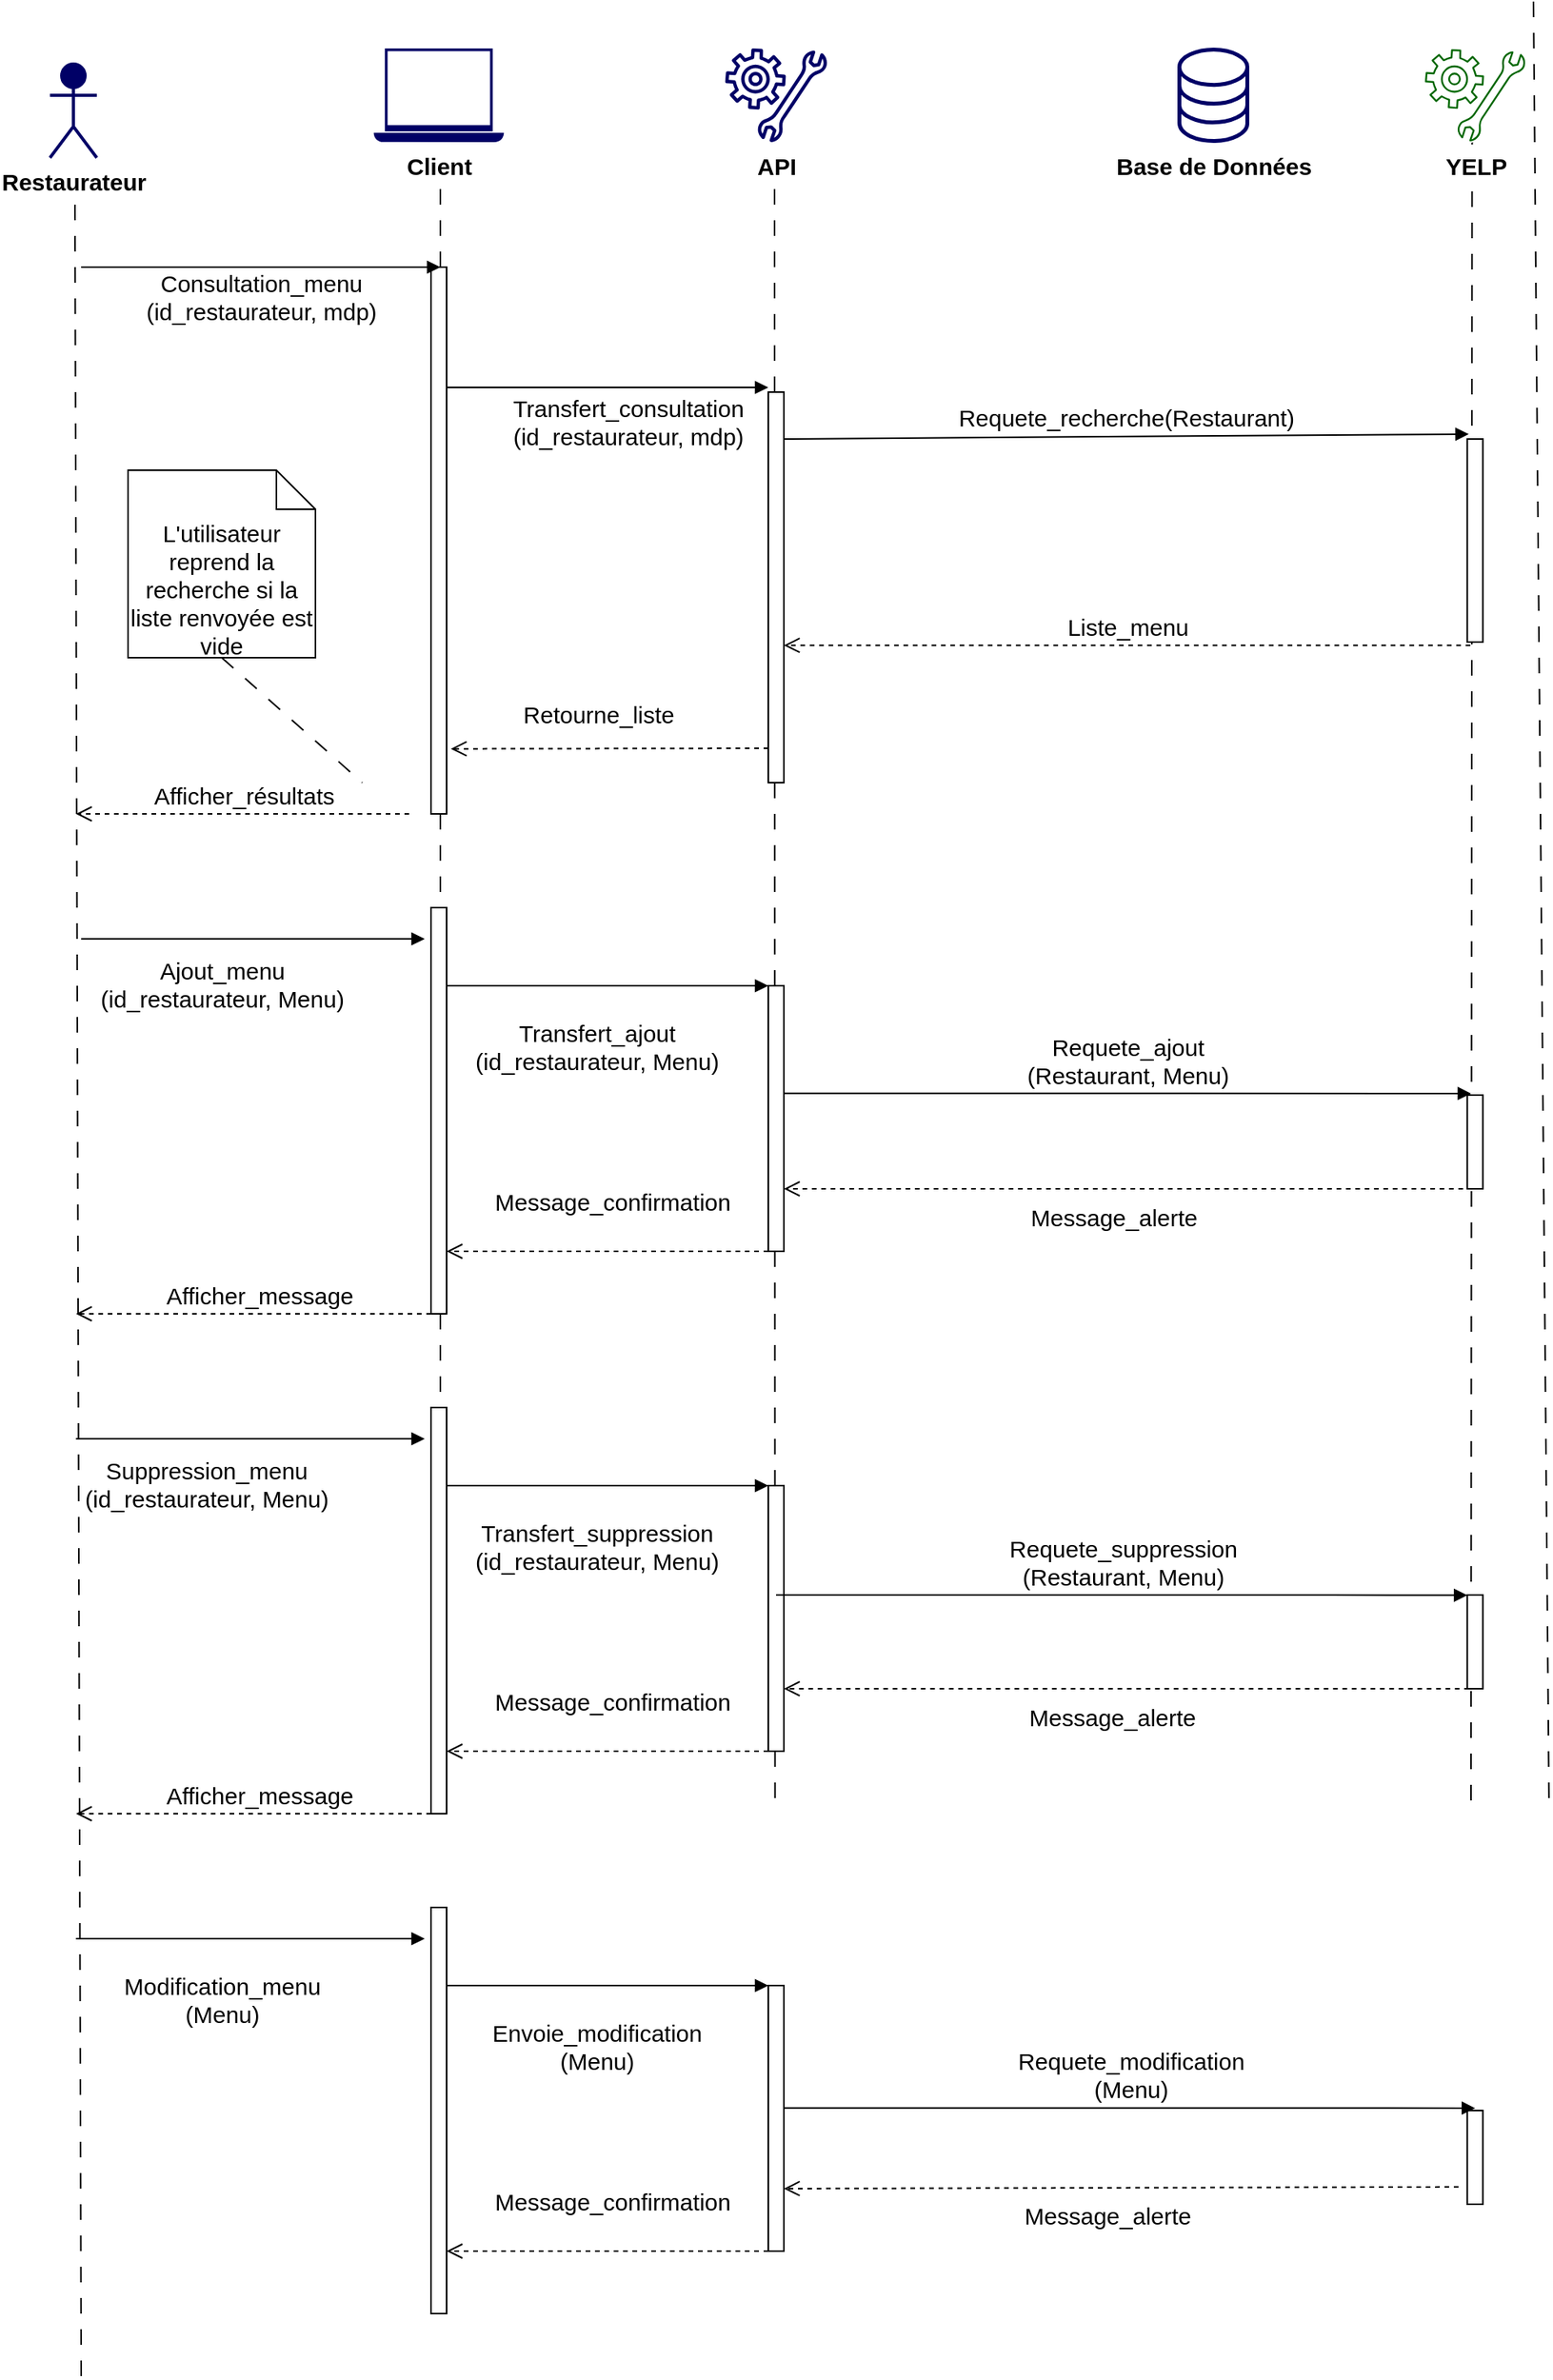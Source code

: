 <mxfile>
    <diagram id="xuXYhLIkIfQOpS6Bkv3G" name="Page-1">
        <mxGraphModel dx="1508" dy="690" grid="1" gridSize="10" guides="1" tooltips="1" connect="1" arrows="1" fold="1" page="1" pageScale="1" pageWidth="827" pageHeight="1169" math="0" shadow="0">
            <root>
                <mxCell id="0"/>
                <mxCell id="1" parent="0"/>
                <mxCell id="22" value="" style="endArrow=none;startArrow=none;endFill=0;startFill=0;endSize=8;html=1;verticalAlign=bottom;dashed=1;labelBackgroundColor=none;dashPattern=10 10;fontSize=15;" parent="1" edge="1">
                    <mxGeometry width="160" relative="1" as="geometry">
                        <mxPoint x="66" y="130" as="sourcePoint"/>
                        <mxPoint x="70" y="1520" as="targetPoint"/>
                    </mxGeometry>
                </mxCell>
                <mxCell id="23" value="" style="endArrow=none;startArrow=none;endFill=0;startFill=0;endSize=8;html=1;verticalAlign=bottom;dashed=1;labelBackgroundColor=none;dashPattern=10 10;fontSize=15;" parent="1" edge="1">
                    <mxGeometry width="160" relative="1" as="geometry">
                        <mxPoint x="300" y="120" as="sourcePoint"/>
                        <mxPoint x="300" y="1140" as="targetPoint"/>
                    </mxGeometry>
                </mxCell>
                <mxCell id="24" value="&lt;span style=&quot;background-color: rgb(255 , 255 , 255)&quot;&gt;Restaurateur&lt;br&gt;&lt;br&gt;&lt;/span&gt;" style="shape=umlActor;verticalLabelPosition=bottom;verticalAlign=top;html=1;fontColor=#000000;strokeColor=#000066;fillColor=#000066;strokeWidth=2;fontSize=15;fontStyle=1" parent="1" vertex="1">
                    <mxGeometry x="50" y="40" width="30" height="60" as="geometry"/>
                </mxCell>
                <mxCell id="32" value="" style="endArrow=none;startArrow=none;endFill=0;startFill=0;endSize=8;html=1;verticalAlign=bottom;dashed=1;labelBackgroundColor=none;dashPattern=10 10;fontSize=15;" parent="1" edge="1">
                    <mxGeometry width="160" relative="1" as="geometry">
                        <mxPoint x="514" y="120" as="sourcePoint"/>
                        <mxPoint x="514.31" y="1150.98" as="targetPoint"/>
                    </mxGeometry>
                </mxCell>
                <mxCell id="33" value="" style="endArrow=none;startArrow=none;endFill=0;startFill=0;endSize=8;html=1;verticalAlign=bottom;dashed=1;labelBackgroundColor=none;dashPattern=10 10;fontSize=15;" parent="1" edge="1">
                    <mxGeometry width="160" relative="1" as="geometry">
                        <mxPoint x="1000" as="sourcePoint"/>
                        <mxPoint x="1010" y="1160" as="targetPoint"/>
                    </mxGeometry>
                </mxCell>
                <mxCell id="34" value="Base de Données" style="pointerEvents=1;shadow=0;dashed=0;html=1;aspect=fixed;labelPosition=center;verticalLabelPosition=bottom;verticalAlign=top;align=center;outlineConnect=0;shape=mxgraph.vvd.storage;fillColor=#000066;strokeColor=#000066;fontSize=15;labelBackgroundColor=#ffffff;fontStyle=1" parent="1" vertex="1">
                    <mxGeometry x="772.5" y="30" width="45" height="60" as="geometry"/>
                </mxCell>
                <mxCell id="35" value="API" style="pointerEvents=1;shadow=0;dashed=0;html=1;strokeColor=none;aspect=fixed;labelPosition=center;verticalLabelPosition=bottom;verticalAlign=top;align=center;outlineConnect=0;shape=mxgraph.vvd.guest_agent_customization;fillColor=#000066;fontSize=15;labelBackgroundColor=#ffffff;fontStyle=1" parent="1" vertex="1">
                    <mxGeometry x="482.39" y="30" width="65.22" height="60" as="geometry"/>
                </mxCell>
                <mxCell id="36" value="" style="endArrow=none;startArrow=none;endFill=0;startFill=0;endSize=8;html=1;verticalAlign=bottom;dashed=1;labelBackgroundColor=none;dashPattern=10 10;fontSize=15;exitX=0.471;exitY=0.858;exitDx=0;exitDy=0;exitPerimeter=0;" parent="1" edge="1">
                    <mxGeometry width="160" relative="1" as="geometry">
                        <mxPoint x="960.719" y="81.48" as="sourcePoint"/>
                        <mxPoint x="960" y="1160" as="targetPoint"/>
                    </mxGeometry>
                </mxCell>
                <mxCell id="37" value="YELP" style="pointerEvents=1;shadow=0;dashed=0;html=1;aspect=fixed;labelPosition=center;verticalLabelPosition=bottom;verticalAlign=top;align=center;outlineConnect=0;shape=mxgraph.vvd.guest_agent_customization;fontSize=15;fillColor=#006600;strokeColor=#FFFFFF;labelBackgroundColor=#ffffff;fontStyle=1" parent="1" vertex="1">
                    <mxGeometry x="930" y="30" width="65.22" height="60" as="geometry"/>
                </mxCell>
                <mxCell id="45" value="" style="html=1;points=[];perimeter=orthogonalPerimeter;labelBackgroundColor=#ffffff;fontSize=15;strokeColor=#000000;strokeWidth=1;fillColor=#FFFFFF;" parent="1" vertex="1">
                    <mxGeometry x="294" y="170" width="10" height="350" as="geometry"/>
                </mxCell>
                <mxCell id="49" value="" style="html=1;points=[];perimeter=orthogonalPerimeter;labelBackgroundColor=#ffffff;fontSize=15;strokeColor=#000000;strokeWidth=1;fillColor=#FFFFFF;" parent="1" vertex="1">
                    <mxGeometry x="510" y="250" width="10" height="250" as="geometry"/>
                </mxCell>
                <mxCell id="54" value="Consultation_menu&lt;br&gt;(id_restaurateur, mdp)" style="html=1;verticalAlign=bottom;endArrow=block;fontSize=15;" parent="1" edge="1">
                    <mxGeometry y="-40" width="80" relative="1" as="geometry">
                        <mxPoint x="70" y="170" as="sourcePoint"/>
                        <mxPoint x="300" y="170" as="targetPoint"/>
                        <mxPoint as="offset"/>
                    </mxGeometry>
                </mxCell>
                <mxCell id="55" value="Transfert_consultation&lt;br style=&quot;font-size: 15px&quot;&gt;(id_restaurateur, mdp)" style="html=1;verticalAlign=bottom;endArrow=block;fontSize=15;exitX=0.986;exitY=0.22;exitDx=0;exitDy=0;exitPerimeter=0;" parent="1" source="45" edge="1">
                    <mxGeometry x="0.127" y="-43" width="80" relative="1" as="geometry">
                        <mxPoint x="380" y="180" as="sourcePoint"/>
                        <mxPoint x="510" y="247" as="targetPoint"/>
                        <mxPoint as="offset"/>
                        <Array as="points"/>
                    </mxGeometry>
                </mxCell>
                <mxCell id="56" value="Requete_recherche(Restaurant)" style="html=1;verticalAlign=bottom;endArrow=block;fontSize=15;entryX=0.092;entryY=-0.024;entryDx=0;entryDy=0;entryPerimeter=0;" parent="1" edge="1" target="57">
                    <mxGeometry width="80" relative="1" as="geometry">
                        <mxPoint x="520" y="280.0" as="sourcePoint"/>
                        <mxPoint x="960" y="270" as="targetPoint"/>
                    </mxGeometry>
                </mxCell>
                <mxCell id="57" value="" style="html=1;points=[];perimeter=orthogonalPerimeter;labelBackgroundColor=#ffffff;fontSize=15;strokeColor=#000000;strokeWidth=1;fillColor=#FFFFFF;" parent="1" vertex="1">
                    <mxGeometry x="957.61" y="280" width="10" height="130" as="geometry"/>
                </mxCell>
                <mxCell id="58" value="Liste_menu" style="html=1;verticalAlign=bottom;endArrow=open;dashed=1;endSize=8;fontSize=15;exitX=0.196;exitY=1.016;exitDx=0;exitDy=0;exitPerimeter=0;" parent="1" source="57" target="49" edge="1">
                    <mxGeometry relative="1" as="geometry">
                        <mxPoint x="1250" y="220" as="sourcePoint"/>
                        <mxPoint x="1170" y="220" as="targetPoint"/>
                    </mxGeometry>
                </mxCell>
                <mxCell id="59" value="Retourne_liste" style="html=1;verticalAlign=bottom;endArrow=open;dashed=1;endSize=8;fontSize=15;entryX=1.271;entryY=0.881;entryDx=0;entryDy=0;entryPerimeter=0;" parent="1" target="45" edge="1">
                    <mxGeometry x="0.071" y="-10" relative="1" as="geometry">
                        <mxPoint x="510" y="478" as="sourcePoint"/>
                        <mxPoint x="310" y="480" as="targetPoint"/>
                        <Array as="points"/>
                        <mxPoint as="offset"/>
                    </mxGeometry>
                </mxCell>
                <mxCell id="67" value="Afficher_résultats" style="html=1;verticalAlign=bottom;endArrow=open;dashed=1;endSize=8;fontSize=15;" parent="1" edge="1">
                    <mxGeometry relative="1" as="geometry">
                        <mxPoint x="280" y="520" as="sourcePoint"/>
                        <mxPoint x="66.66" y="520" as="targetPoint"/>
                    </mxGeometry>
                </mxCell>
                <mxCell id="69" value="" style="html=1;points=[];perimeter=orthogonalPerimeter;labelBackgroundColor=#ffffff;fontSize=15;strokeColor=#000000;strokeWidth=1;fillColor=#FFFFFF;" parent="1" vertex="1">
                    <mxGeometry x="294" y="900" width="10" height="260" as="geometry"/>
                </mxCell>
                <mxCell id="70" value="Transfert_suppression&lt;br style=&quot;font-size: 15px&quot;&gt;(id_restaurateur, Menu)" style="html=1;verticalAlign=bottom;endArrow=block;fontSize=15;" parent="1" edge="1">
                    <mxGeometry x="-0.068" y="-60" width="80" relative="1" as="geometry">
                        <mxPoint x="304.01" y="950" as="sourcePoint"/>
                        <mxPoint x="510" y="950" as="targetPoint"/>
                        <mxPoint as="offset"/>
                    </mxGeometry>
                </mxCell>
                <mxCell id="71" value="" style="html=1;points=[];perimeter=orthogonalPerimeter;labelBackgroundColor=#ffffff;fontSize=15;strokeColor=#000000;strokeWidth=1;fillColor=#FFFFFF;" parent="1" vertex="1">
                    <mxGeometry x="510" y="950" width="10" height="170" as="geometry"/>
                </mxCell>
                <mxCell id="73" value="Suppression_menu&lt;br style=&quot;font-size: 15px&quot;&gt;(id_restaurateur, Menu)" style="html=1;verticalAlign=bottom;endArrow=block;fontSize=15;" parent="1" edge="1">
                    <mxGeometry x="-0.254" y="-50" width="80" relative="1" as="geometry">
                        <mxPoint x="66.66" y="920" as="sourcePoint"/>
                        <mxPoint x="290" y="920" as="targetPoint"/>
                        <mxPoint as="offset"/>
                    </mxGeometry>
                </mxCell>
                <mxCell id="74" value="" style="html=1;points=[];perimeter=orthogonalPerimeter;labelBackgroundColor=#ffffff;fontSize=15;strokeColor=#000000;strokeWidth=1;fillColor=#FFFFFF;" parent="1" vertex="1">
                    <mxGeometry x="957.61" y="1020" width="10" height="60" as="geometry"/>
                </mxCell>
                <mxCell id="75" value="Message_alerte" style="html=1;verticalAlign=bottom;endArrow=open;dashed=1;endSize=8;fontSize=15;exitX=0.106;exitY=1;exitDx=0;exitDy=0;exitPerimeter=0;" parent="1" edge="1" source="74">
                    <mxGeometry x="0.044" y="30" relative="1" as="geometry">
                        <mxPoint x="790" y="1080" as="sourcePoint"/>
                        <mxPoint x="520" y="1080" as="targetPoint"/>
                        <Array as="points"/>
                        <mxPoint as="offset"/>
                    </mxGeometry>
                </mxCell>
                <mxCell id="76" value="Message_confirmation" style="html=1;verticalAlign=bottom;endArrow=open;dashed=1;endSize=8;fontSize=15;" parent="1" edge="1">
                    <mxGeometry x="-0.029" y="-20" relative="1" as="geometry">
                        <mxPoint x="510" y="1120" as="sourcePoint"/>
                        <mxPoint x="304.01" y="1120" as="targetPoint"/>
                        <Array as="points"/>
                        <mxPoint as="offset"/>
                    </mxGeometry>
                </mxCell>
                <mxCell id="77" value="Afficher_message" style="html=1;verticalAlign=bottom;endArrow=open;dashed=1;endSize=8;fontSize=15;" parent="1" edge="1">
                    <mxGeometry relative="1" as="geometry">
                        <mxPoint x="300" y="1160" as="sourcePoint"/>
                        <mxPoint x="66.66" y="1160" as="targetPoint"/>
                    </mxGeometry>
                </mxCell>
                <mxCell id="78" value="L'utilisateur reprend la recherche si la liste renvoyée est vide" style="shape=note2;boundedLbl=1;whiteSpace=wrap;html=1;size=25;verticalAlign=top;align=center;fontSize=15;" parent="1" vertex="1">
                    <mxGeometry x="100" y="300" width="120" height="120" as="geometry"/>
                </mxCell>
                <mxCell id="79" value="" style="endArrow=none;startArrow=none;endFill=0;startFill=0;endSize=8;html=1;verticalAlign=bottom;dashed=1;labelBackgroundColor=none;dashPattern=10 10;fontSize=15;exitX=0.5;exitY=1;exitDx=0;exitDy=0;exitPerimeter=0;" parent="1" source="78" edge="1">
                    <mxGeometry width="160" relative="1" as="geometry">
                        <mxPoint x="280" y="460" as="sourcePoint"/>
                        <mxPoint x="250" y="500" as="targetPoint"/>
                    </mxGeometry>
                </mxCell>
                <mxCell id="85" value="Client" style="pointerEvents=1;shadow=0;dashed=0;html=1;strokeColor=none;aspect=fixed;labelPosition=center;verticalLabelPosition=bottom;verticalAlign=top;align=center;outlineConnect=0;shape=mxgraph.vvd.laptop;fillColor=#000066;fontSize=15;fontStyle=1" parent="1" vertex="1">
                    <mxGeometry x="257.34" y="30" width="83.33" height="60" as="geometry"/>
                </mxCell>
                <mxCell id="87" value="" style="html=1;points=[];perimeter=orthogonalPerimeter;labelBackgroundColor=#ffffff;fontSize=15;strokeColor=#000000;strokeWidth=1;fillColor=#FFFFFF;" vertex="1" parent="1">
                    <mxGeometry x="294" y="580" width="10" height="260" as="geometry"/>
                </mxCell>
                <mxCell id="88" value="Transfert_ajout&lt;br style=&quot;font-size: 15px&quot;&gt;(id_restaurateur, Menu)" style="html=1;verticalAlign=bottom;endArrow=block;fontSize=15;" edge="1" parent="1">
                    <mxGeometry x="-0.068" y="-60" width="80" relative="1" as="geometry">
                        <mxPoint x="304.01" y="630" as="sourcePoint"/>
                        <mxPoint x="510" y="630" as="targetPoint"/>
                        <mxPoint as="offset"/>
                    </mxGeometry>
                </mxCell>
                <mxCell id="89" value="" style="html=1;points=[];perimeter=orthogonalPerimeter;labelBackgroundColor=#ffffff;fontSize=15;strokeColor=#000000;strokeWidth=1;fillColor=#FFFFFF;" vertex="1" parent="1">
                    <mxGeometry x="510" y="630" width="10" height="170" as="geometry"/>
                </mxCell>
                <mxCell id="90" value="Requete_ajout&lt;br style=&quot;font-size: 15px&quot;&gt;(Restaurant, Menu)" style="html=1;verticalAlign=bottom;endArrow=block;fontSize=15;" edge="1" parent="1">
                    <mxGeometry width="80" relative="1" as="geometry">
                        <mxPoint x="520" y="698.82" as="sourcePoint"/>
                        <mxPoint x="960" y="699" as="targetPoint"/>
                    </mxGeometry>
                </mxCell>
                <mxCell id="91" value="Ajout_menu&lt;br style=&quot;font-size: 15px&quot;&gt;(id_restaurateur, Menu)" style="html=1;verticalAlign=bottom;endArrow=block;fontSize=15;" edge="1" parent="1">
                    <mxGeometry x="-0.182" y="-50" width="80" relative="1" as="geometry">
                        <mxPoint x="70" y="600" as="sourcePoint"/>
                        <mxPoint x="290" y="600" as="targetPoint"/>
                        <mxPoint as="offset"/>
                    </mxGeometry>
                </mxCell>
                <mxCell id="92" value="" style="html=1;points=[];perimeter=orthogonalPerimeter;labelBackgroundColor=#ffffff;fontSize=15;strokeColor=#000000;strokeWidth=1;fillColor=#FFFFFF;" vertex="1" parent="1">
                    <mxGeometry x="957.61" y="700" width="10" height="60" as="geometry"/>
                </mxCell>
                <mxCell id="93" value="Message_alerte" style="html=1;verticalAlign=bottom;endArrow=open;dashed=1;endSize=8;fontSize=15;exitX=0.328;exitY=1;exitDx=0;exitDy=0;exitPerimeter=0;" edge="1" parent="1" source="92">
                    <mxGeometry x="0.044" y="30" relative="1" as="geometry">
                        <mxPoint x="790" y="760" as="sourcePoint"/>
                        <mxPoint x="520" y="760" as="targetPoint"/>
                        <Array as="points"/>
                        <mxPoint as="offset"/>
                    </mxGeometry>
                </mxCell>
                <mxCell id="94" value="Message_confirmation" style="html=1;verticalAlign=bottom;endArrow=open;dashed=1;endSize=8;fontSize=15;" edge="1" parent="1">
                    <mxGeometry x="-0.029" y="-20" relative="1" as="geometry">
                        <mxPoint x="510" y="800" as="sourcePoint"/>
                        <mxPoint x="304.01" y="800" as="targetPoint"/>
                        <Array as="points"/>
                        <mxPoint as="offset"/>
                    </mxGeometry>
                </mxCell>
                <mxCell id="95" value="Afficher_message" style="html=1;verticalAlign=bottom;endArrow=open;dashed=1;endSize=8;fontSize=15;" edge="1" parent="1">
                    <mxGeometry relative="1" as="geometry">
                        <mxPoint x="300" y="840" as="sourcePoint"/>
                        <mxPoint x="66.66" y="840" as="targetPoint"/>
                    </mxGeometry>
                </mxCell>
                <mxCell id="117" value="" style="html=1;points=[];perimeter=orthogonalPerimeter;labelBackgroundColor=#ffffff;fontSize=15;strokeColor=#000000;strokeWidth=1;fillColor=#FFFFFF;" vertex="1" parent="1">
                    <mxGeometry x="294" y="1220" width="10" height="260" as="geometry"/>
                </mxCell>
                <mxCell id="118" value="Envoie_modification&lt;br style=&quot;font-size: 15px&quot;&gt;(Menu)" style="html=1;verticalAlign=bottom;endArrow=block;fontSize=15;" edge="1" parent="1">
                    <mxGeometry x="-0.068" y="-60" width="80" relative="1" as="geometry">
                        <mxPoint x="304.01" y="1270" as="sourcePoint"/>
                        <mxPoint x="510" y="1270" as="targetPoint"/>
                        <mxPoint as="offset"/>
                    </mxGeometry>
                </mxCell>
                <mxCell id="119" value="" style="html=1;points=[];perimeter=orthogonalPerimeter;labelBackgroundColor=#ffffff;fontSize=15;strokeColor=#000000;strokeWidth=1;fillColor=#FFFFFF;" vertex="1" parent="1">
                    <mxGeometry x="510" y="1270" width="10" height="170" as="geometry"/>
                </mxCell>
                <mxCell id="121" value="Modification_menu&lt;br style=&quot;font-size: 15px&quot;&gt;(Menu)" style="html=1;verticalAlign=bottom;endArrow=block;fontSize=15;" edge="1" parent="1">
                    <mxGeometry x="-0.164" y="-60" width="80" relative="1" as="geometry">
                        <mxPoint x="66.66" y="1240" as="sourcePoint"/>
                        <mxPoint x="290" y="1240" as="targetPoint"/>
                        <mxPoint as="offset"/>
                    </mxGeometry>
                </mxCell>
                <mxCell id="122" value="" style="html=1;points=[];perimeter=orthogonalPerimeter;labelBackgroundColor=#ffffff;fontSize=15;strokeColor=#000000;strokeWidth=1;fillColor=#FFFFFF;" vertex="1" parent="1">
                    <mxGeometry x="957.61" y="1350" width="10" height="60" as="geometry"/>
                </mxCell>
                <mxCell id="123" value="Message_alerte" style="html=1;verticalAlign=bottom;endArrow=open;dashed=1;endSize=8;fontSize=15;exitX=-0.561;exitY=0.815;exitDx=0;exitDy=0;exitPerimeter=0;" edge="1" parent="1" source="122">
                    <mxGeometry x="0.044" y="30" relative="1" as="geometry">
                        <mxPoint x="790" y="1400" as="sourcePoint"/>
                        <mxPoint x="520" y="1400" as="targetPoint"/>
                        <Array as="points"/>
                        <mxPoint as="offset"/>
                    </mxGeometry>
                </mxCell>
                <mxCell id="124" value="Message_confirmation" style="html=1;verticalAlign=bottom;endArrow=open;dashed=1;endSize=8;fontSize=15;" edge="1" parent="1">
                    <mxGeometry x="-0.029" y="-20" relative="1" as="geometry">
                        <mxPoint x="510" y="1440" as="sourcePoint"/>
                        <mxPoint x="304.01" y="1440" as="targetPoint"/>
                        <Array as="points"/>
                        <mxPoint as="offset"/>
                    </mxGeometry>
                </mxCell>
                <mxCell id="125" value="Requete_suppression&lt;br style=&quot;font-size: 15px&quot;&gt;(Restaurant, Menu)" style="html=1;verticalAlign=bottom;endArrow=block;fontSize=15;" edge="1" parent="1">
                    <mxGeometry width="80" relative="1" as="geometry">
                        <mxPoint x="515" y="1020" as="sourcePoint"/>
                        <mxPoint x="957.61" y="1020.18" as="targetPoint"/>
                        <Array as="points">
                            <mxPoint x="670" y="1020"/>
                            <mxPoint x="860" y="1020"/>
                        </Array>
                    </mxGeometry>
                </mxCell>
                <mxCell id="126" value="Requete_modification&lt;br style=&quot;font-size: 15px&quot;&gt;(Menu)" style="html=1;verticalAlign=bottom;endArrow=block;fontSize=15;" edge="1" parent="1">
                    <mxGeometry width="80" relative="1" as="geometry">
                        <mxPoint x="520" y="1348.33" as="sourcePoint"/>
                        <mxPoint x="962.61" y="1348.51" as="targetPoint"/>
                        <Array as="points">
                            <mxPoint x="675" y="1348.33"/>
                            <mxPoint x="865" y="1348.33"/>
                        </Array>
                    </mxGeometry>
                </mxCell>
            </root>
        </mxGraphModel>
    </diagram>
</mxfile>